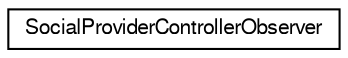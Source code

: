 digraph G
{
  edge [fontname="FreeSans",fontsize="10",labelfontname="FreeSans",labelfontsize="10"];
  node [fontname="FreeSans",fontsize="10",shape=record];
  rankdir=LR;
  Node1 [label="SocialProviderControllerObserver",height=0.2,width=0.4,color="black", fillcolor="white", style="filled",URL="$d2/d05/interfacecom_1_1scoreloop_1_1client_1_1android_1_1core_1_1controller_1_1_social_provider_controller_observer.html"];
}
